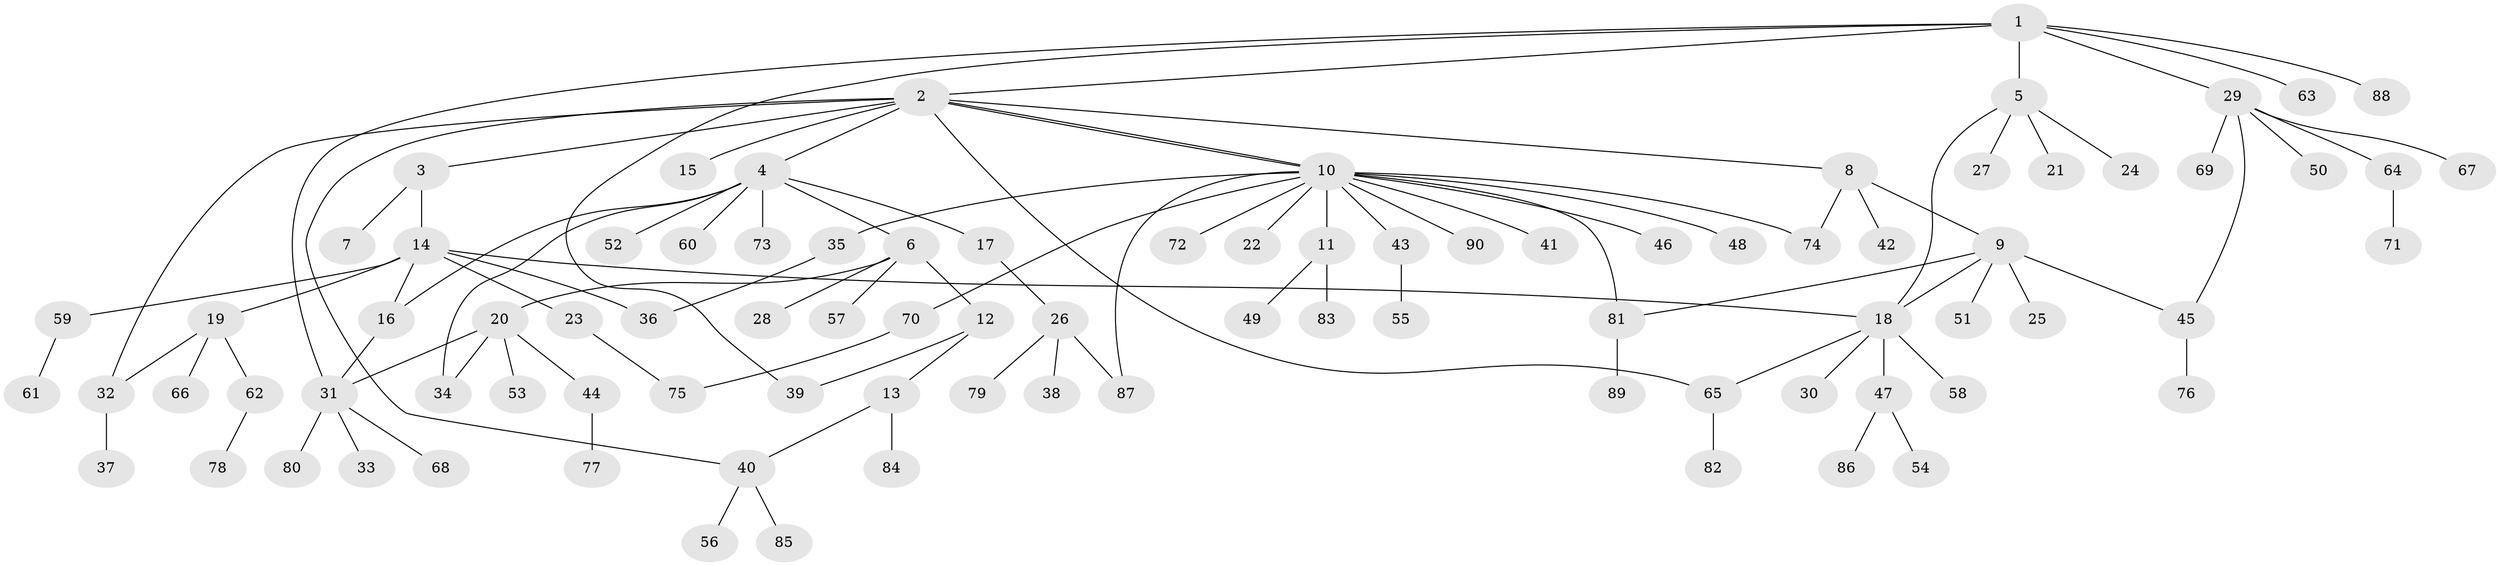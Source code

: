// coarse degree distribution, {8: 0.037037037037037035, 14: 0.037037037037037035, 7: 0.07407407407407407, 1: 0.5555555555555556, 3: 0.1111111111111111, 2: 0.18518518518518517}
// Generated by graph-tools (version 1.1) at 2025/18/03/04/25 18:18:21]
// undirected, 90 vertices, 106 edges
graph export_dot {
graph [start="1"]
  node [color=gray90,style=filled];
  1;
  2;
  3;
  4;
  5;
  6;
  7;
  8;
  9;
  10;
  11;
  12;
  13;
  14;
  15;
  16;
  17;
  18;
  19;
  20;
  21;
  22;
  23;
  24;
  25;
  26;
  27;
  28;
  29;
  30;
  31;
  32;
  33;
  34;
  35;
  36;
  37;
  38;
  39;
  40;
  41;
  42;
  43;
  44;
  45;
  46;
  47;
  48;
  49;
  50;
  51;
  52;
  53;
  54;
  55;
  56;
  57;
  58;
  59;
  60;
  61;
  62;
  63;
  64;
  65;
  66;
  67;
  68;
  69;
  70;
  71;
  72;
  73;
  74;
  75;
  76;
  77;
  78;
  79;
  80;
  81;
  82;
  83;
  84;
  85;
  86;
  87;
  88;
  89;
  90;
  1 -- 2;
  1 -- 5;
  1 -- 29;
  1 -- 31;
  1 -- 39;
  1 -- 63;
  1 -- 88;
  2 -- 3;
  2 -- 4;
  2 -- 8;
  2 -- 10;
  2 -- 10;
  2 -- 15;
  2 -- 32;
  2 -- 40;
  2 -- 65;
  3 -- 7;
  3 -- 14;
  4 -- 6;
  4 -- 16;
  4 -- 17;
  4 -- 34;
  4 -- 52;
  4 -- 60;
  4 -- 73;
  5 -- 18;
  5 -- 21;
  5 -- 24;
  5 -- 27;
  6 -- 12;
  6 -- 20;
  6 -- 28;
  6 -- 57;
  8 -- 9;
  8 -- 42;
  8 -- 74;
  9 -- 18;
  9 -- 25;
  9 -- 45;
  9 -- 51;
  9 -- 81;
  10 -- 11;
  10 -- 22;
  10 -- 35;
  10 -- 41;
  10 -- 43;
  10 -- 46;
  10 -- 48;
  10 -- 70;
  10 -- 72;
  10 -- 74;
  10 -- 81;
  10 -- 87;
  10 -- 90;
  11 -- 49;
  11 -- 83;
  12 -- 13;
  12 -- 39;
  13 -- 40;
  13 -- 84;
  14 -- 16;
  14 -- 18;
  14 -- 19;
  14 -- 23;
  14 -- 36;
  14 -- 59;
  16 -- 31;
  17 -- 26;
  18 -- 30;
  18 -- 47;
  18 -- 58;
  18 -- 65;
  19 -- 32;
  19 -- 62;
  19 -- 66;
  20 -- 31;
  20 -- 34;
  20 -- 44;
  20 -- 53;
  23 -- 75;
  26 -- 38;
  26 -- 79;
  26 -- 87;
  29 -- 45;
  29 -- 50;
  29 -- 64;
  29 -- 67;
  29 -- 69;
  31 -- 33;
  31 -- 68;
  31 -- 80;
  32 -- 37;
  35 -- 36;
  40 -- 56;
  40 -- 85;
  43 -- 55;
  44 -- 77;
  45 -- 76;
  47 -- 54;
  47 -- 86;
  59 -- 61;
  62 -- 78;
  64 -- 71;
  65 -- 82;
  70 -- 75;
  81 -- 89;
}
